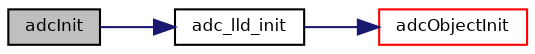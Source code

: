 digraph "adcInit"
{
  bgcolor="transparent";
  edge [fontname="Helvetica",fontsize="8",labelfontname="Helvetica",labelfontsize="8"];
  node [fontname="Helvetica",fontsize="8",shape=record];
  rankdir="LR";
  Node0 [label="adcInit",height=0.2,width=0.4,color="black", fillcolor="grey75", style="filled", fontcolor="black"];
  Node0 -> Node1 [color="midnightblue",fontsize="8",style="solid",fontname="Helvetica"];
  Node1 [label="adc_lld_init",height=0.2,width=0.4,color="black",URL="$group___a_d_c.html#ga2bfcc655059180451273682ca7e0068c",tooltip="Low level ADC driver initialization. "];
  Node1 -> Node2 [color="midnightblue",fontsize="8",style="solid",fontname="Helvetica"];
  Node2 [label="adcObjectInit",height=0.2,width=0.4,color="red",URL="$group___a_d_c.html#gac7f619e304c79c17f19221d05138d405",tooltip="Initializes the standard part of a ADCDriver structure. "];
}
